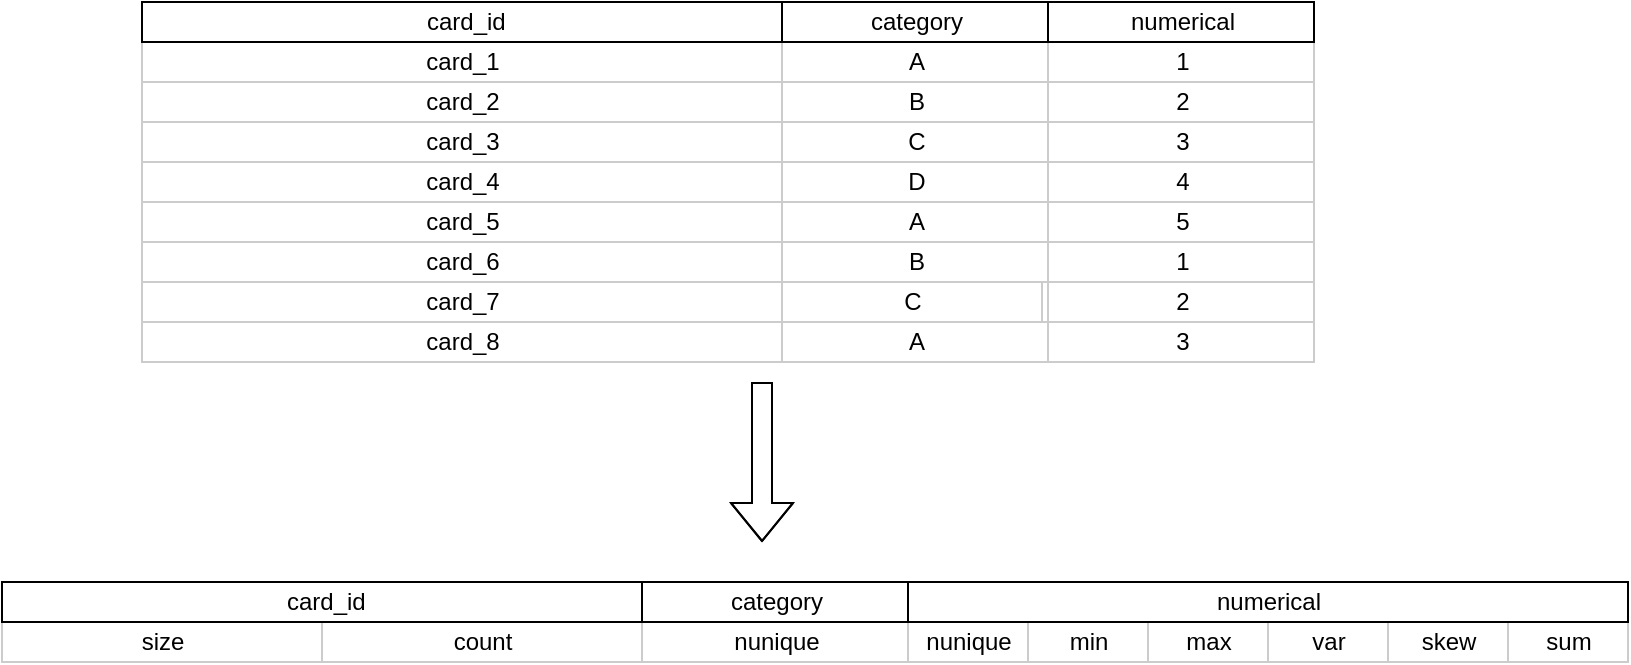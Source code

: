 <mxfile version="16.5.4" type="github">
  <diagram name="Page-1" id="fc2ac565-0d4e-3f0d-88b0-a54af1634ed7">
    <mxGraphModel dx="1198" dy="649" grid="1" gridSize="10" guides="1" tooltips="1" connect="0" arrows="1" fold="1" page="1" pageScale="1.5" pageWidth="1169" pageHeight="827" background="none" math="0" shadow="0">
      <root>
        <mxCell id="0" style=";html=1;" />
        <mxCell id="1" style=";html=1;" parent="0" />
        <mxCell id="1QujzcOoGymnb1EIAtuT-139" value="size" style="strokeWidth=1;fontStyle=0;html=1;strokeColor=#CCCCCC;" vertex="1" parent="1">
          <mxGeometry x="140" y="440" width="160" height="20" as="geometry" />
        </mxCell>
        <mxCell id="1QujzcOoGymnb1EIAtuT-140" value="count" style="strokeWidth=1;fontStyle=0;html=1;strokeColor=#CCCCCC;" vertex="1" parent="1">
          <mxGeometry x="300" y="440" width="160" height="20" as="geometry" />
        </mxCell>
        <mxCell id="1QujzcOoGymnb1EIAtuT-143" value="max" style="align=center;strokeColor=#CCCCCC;html=1;" vertex="1" parent="1">
          <mxGeometry x="713" y="440" width="60" height="20" as="geometry" />
        </mxCell>
        <mxCell id="1QujzcOoGymnb1EIAtuT-144" value="var" style="align=center;strokeColor=#CCCCCC;html=1;" vertex="1" parent="1">
          <mxGeometry x="773" y="440" width="60" height="20" as="geometry" />
        </mxCell>
        <mxCell id="1QujzcOoGymnb1EIAtuT-145" value="skew" style="align=center;strokeColor=#CCCCCC;html=1;" vertex="1" parent="1">
          <mxGeometry x="833" y="440" width="60" height="20" as="geometry" />
        </mxCell>
        <mxCell id="1QujzcOoGymnb1EIAtuT-146" value="sum" style="align=center;strokeColor=#CCCCCC;html=1;" vertex="1" parent="1">
          <mxGeometry x="893" y="440" width="60" height="20" as="geometry" />
        </mxCell>
        <mxCell id="75" value="card_1" style="align=center;strokeColor=#CCCCCC;html=1;" parent="1" vertex="1">
          <mxGeometry x="210.0" y="150.0" width="320.0" height="20.0" as="geometry" />
        </mxCell>
        <mxCell id="80" value="card_2" style="align=center;strokeColor=#CCCCCC;html=1;" parent="1" vertex="1">
          <mxGeometry x="210" y="170.0" width="320" height="20" as="geometry" />
        </mxCell>
        <mxCell id="85" value="card_3" style="align=center;strokeColor=#CCCCCC;html=1;" parent="1" vertex="1">
          <mxGeometry x="210.0" y="190.0" width="320.0" height="20" as="geometry" />
        </mxCell>
        <mxCell id="90" value="card_4" style="align=center;strokeColor=#CCCCCC;html=1;" parent="1" vertex="1">
          <mxGeometry x="210.0" y="210.0" width="320.0" height="20" as="geometry" />
        </mxCell>
        <mxCell id="95" value="card_5" style="align=center;strokeColor=#CCCCCC;html=1;" parent="1" vertex="1">
          <mxGeometry x="210.0" y="230.0" width="320.0" height="20" as="geometry" />
        </mxCell>
        <mxCell id="100" value="card_6" style="align=center;strokeColor=#CCCCCC;html=1;" parent="1" vertex="1">
          <mxGeometry x="210.0" y="250.0" width="320.0" height="20" as="geometry" />
        </mxCell>
        <mxCell id="2" value="&amp;nbsp;card_id" style="strokeWidth=1;fontStyle=0;html=1;" parent="1" vertex="1">
          <mxGeometry x="210" y="130" width="320" height="20" as="geometry" />
        </mxCell>
        <mxCell id="67c90442a009f359-289" value="card_7" style="align=center;strokeColor=#CCCCCC;html=1;" parent="1" vertex="1">
          <mxGeometry x="210.0" y="270.0" width="320.0" height="20" as="geometry" />
        </mxCell>
        <mxCell id="67c90442a009f359-290" value="card_8" style="align=center;strokeColor=#CCCCCC;html=1;" parent="1" vertex="1">
          <mxGeometry x="210.0" y="290.0" width="320.0" height="20" as="geometry" />
        </mxCell>
        <mxCell id="67c90442a009f359-291" value="A" style="align=center;strokeColor=#CCCCCC;html=1;" parent="1" vertex="1">
          <mxGeometry x="530" y="150" width="133" height="20" as="geometry" />
        </mxCell>
        <mxCell id="4" value="category" style="strokeWidth=1;fontStyle=0;html=1;" parent="1" vertex="1">
          <mxGeometry x="530" y="130" width="133" height="20" as="geometry" />
        </mxCell>
        <mxCell id="67c90442a009f359-292" value="B" style="align=center;strokeColor=#CCCCCC;html=1;" parent="1" vertex="1">
          <mxGeometry x="530" y="170" width="133" height="20" as="geometry" />
        </mxCell>
        <mxCell id="67c90442a009f359-293" value="C" style="align=center;strokeColor=#CCCCCC;html=1;" parent="1" vertex="1">
          <mxGeometry x="530" y="190" width="133" height="20" as="geometry" />
        </mxCell>
        <mxCell id="67c90442a009f359-294" value="D" style="align=center;strokeColor=#CCCCCC;html=1;" parent="1" vertex="1">
          <mxGeometry x="530" y="210" width="133" height="20" as="geometry" />
        </mxCell>
        <mxCell id="67c90442a009f359-295" value="A" style="align=center;strokeColor=#CCCCCC;html=1;" parent="1" vertex="1">
          <mxGeometry x="530" y="230" width="133" height="20" as="geometry" />
        </mxCell>
        <mxCell id="67c90442a009f359-296" value="B" style="align=center;strokeColor=#CCCCCC;html=1;" parent="1" vertex="1">
          <mxGeometry x="530" y="250" width="133" height="20" as="geometry" />
        </mxCell>
        <mxCell id="67c90442a009f359-297" value="C" style="align=center;strokeColor=#CCCCCC;html=1;" parent="1" vertex="1">
          <mxGeometry x="530" y="270" width="130" height="20" as="geometry" />
        </mxCell>
        <mxCell id="67c90442a009f359-298" value="A" style="align=center;strokeColor=#CCCCCC;html=1;" parent="1" vertex="1">
          <mxGeometry x="530" y="290" width="133" height="20" as="geometry" />
        </mxCell>
        <mxCell id="1QujzcOoGymnb1EIAtuT-100" value="1" style="align=center;strokeColor=#CCCCCC;html=1;" vertex="1" parent="1">
          <mxGeometry x="663" y="250" width="133" height="20" as="geometry" />
        </mxCell>
        <mxCell id="1QujzcOoGymnb1EIAtuT-101" value="2" style="align=center;strokeColor=#CCCCCC;html=1;" vertex="1" parent="1">
          <mxGeometry x="663" y="170" width="133" height="20" as="geometry" />
        </mxCell>
        <mxCell id="1QujzcOoGymnb1EIAtuT-102" value="3" style="align=center;strokeColor=#CCCCCC;html=1;" vertex="1" parent="1">
          <mxGeometry x="663" y="190" width="133" height="20" as="geometry" />
        </mxCell>
        <mxCell id="1QujzcOoGymnb1EIAtuT-103" value="4" style="align=center;strokeColor=#CCCCCC;html=1;" vertex="1" parent="1">
          <mxGeometry x="663" y="210" width="133" height="20" as="geometry" />
        </mxCell>
        <mxCell id="1QujzcOoGymnb1EIAtuT-104" value="5" style="align=center;strokeColor=#CCCCCC;html=1;" vertex="1" parent="1">
          <mxGeometry x="663" y="230" width="133" height="20" as="geometry" />
        </mxCell>
        <mxCell id="1QujzcOoGymnb1EIAtuT-105" value="1" style="align=center;strokeColor=#CCCCCC;html=1;" vertex="1" parent="1">
          <mxGeometry x="663" y="150" width="133" height="20" as="geometry" />
        </mxCell>
        <mxCell id="1QujzcOoGymnb1EIAtuT-106" value="numerical" style="strokeWidth=1;fontStyle=0;html=1;" vertex="1" parent="1">
          <mxGeometry x="663" y="130" width="133" height="20" as="geometry" />
        </mxCell>
        <mxCell id="1QujzcOoGymnb1EIAtuT-107" value="2" style="align=center;strokeColor=#CCCCCC;html=1;" vertex="1" parent="1">
          <mxGeometry x="663" y="270" width="133" height="20" as="geometry" />
        </mxCell>
        <mxCell id="1QujzcOoGymnb1EIAtuT-109" value="3" style="align=center;strokeColor=#CCCCCC;html=1;" vertex="1" parent="1">
          <mxGeometry x="663" y="290" width="133" height="20" as="geometry" />
        </mxCell>
        <mxCell id="1QujzcOoGymnb1EIAtuT-116" value="&amp;nbsp;card_id" style="strokeWidth=1;fontStyle=0;html=1;" vertex="1" parent="1">
          <mxGeometry x="140" y="420" width="320" height="20" as="geometry" />
        </mxCell>
        <mxCell id="1QujzcOoGymnb1EIAtuT-119" value="nunique" style="align=center;strokeColor=#CCCCCC;html=1;" vertex="1" parent="1">
          <mxGeometry x="460" y="440" width="133" height="20" as="geometry" />
        </mxCell>
        <mxCell id="1QujzcOoGymnb1EIAtuT-120" value="category" style="strokeWidth=1;fontStyle=0;html=1;" vertex="1" parent="1">
          <mxGeometry x="460" y="420" width="133" height="20" as="geometry" />
        </mxCell>
        <mxCell id="1QujzcOoGymnb1EIAtuT-133" value="nunique" style="align=center;strokeColor=#CCCCCC;html=1;" vertex="1" parent="1">
          <mxGeometry x="593" y="440" width="60" height="20" as="geometry" />
        </mxCell>
        <mxCell id="1QujzcOoGymnb1EIAtuT-142" value="min" style="align=center;strokeColor=#CCCCCC;html=1;" vertex="1" parent="1">
          <mxGeometry x="653" y="440" width="60" height="20" as="geometry" />
        </mxCell>
        <mxCell id="1QujzcOoGymnb1EIAtuT-134" value="numerical" style="strokeWidth=1;fontStyle=0;html=1;" vertex="1" parent="1">
          <mxGeometry x="593" y="420" width="360" height="20" as="geometry" />
        </mxCell>
        <mxCell id="1QujzcOoGymnb1EIAtuT-148" value="" style="shape=flexArrow;endArrow=classic;html=1;rounded=0;" edge="1" parent="1">
          <mxGeometry width="50" height="50" relative="1" as="geometry">
            <mxPoint x="520" y="320" as="sourcePoint" />
            <mxPoint x="520" y="400" as="targetPoint" />
            <Array as="points">
              <mxPoint x="520" y="340" />
            </Array>
          </mxGeometry>
        </mxCell>
      </root>
    </mxGraphModel>
  </diagram>
</mxfile>
